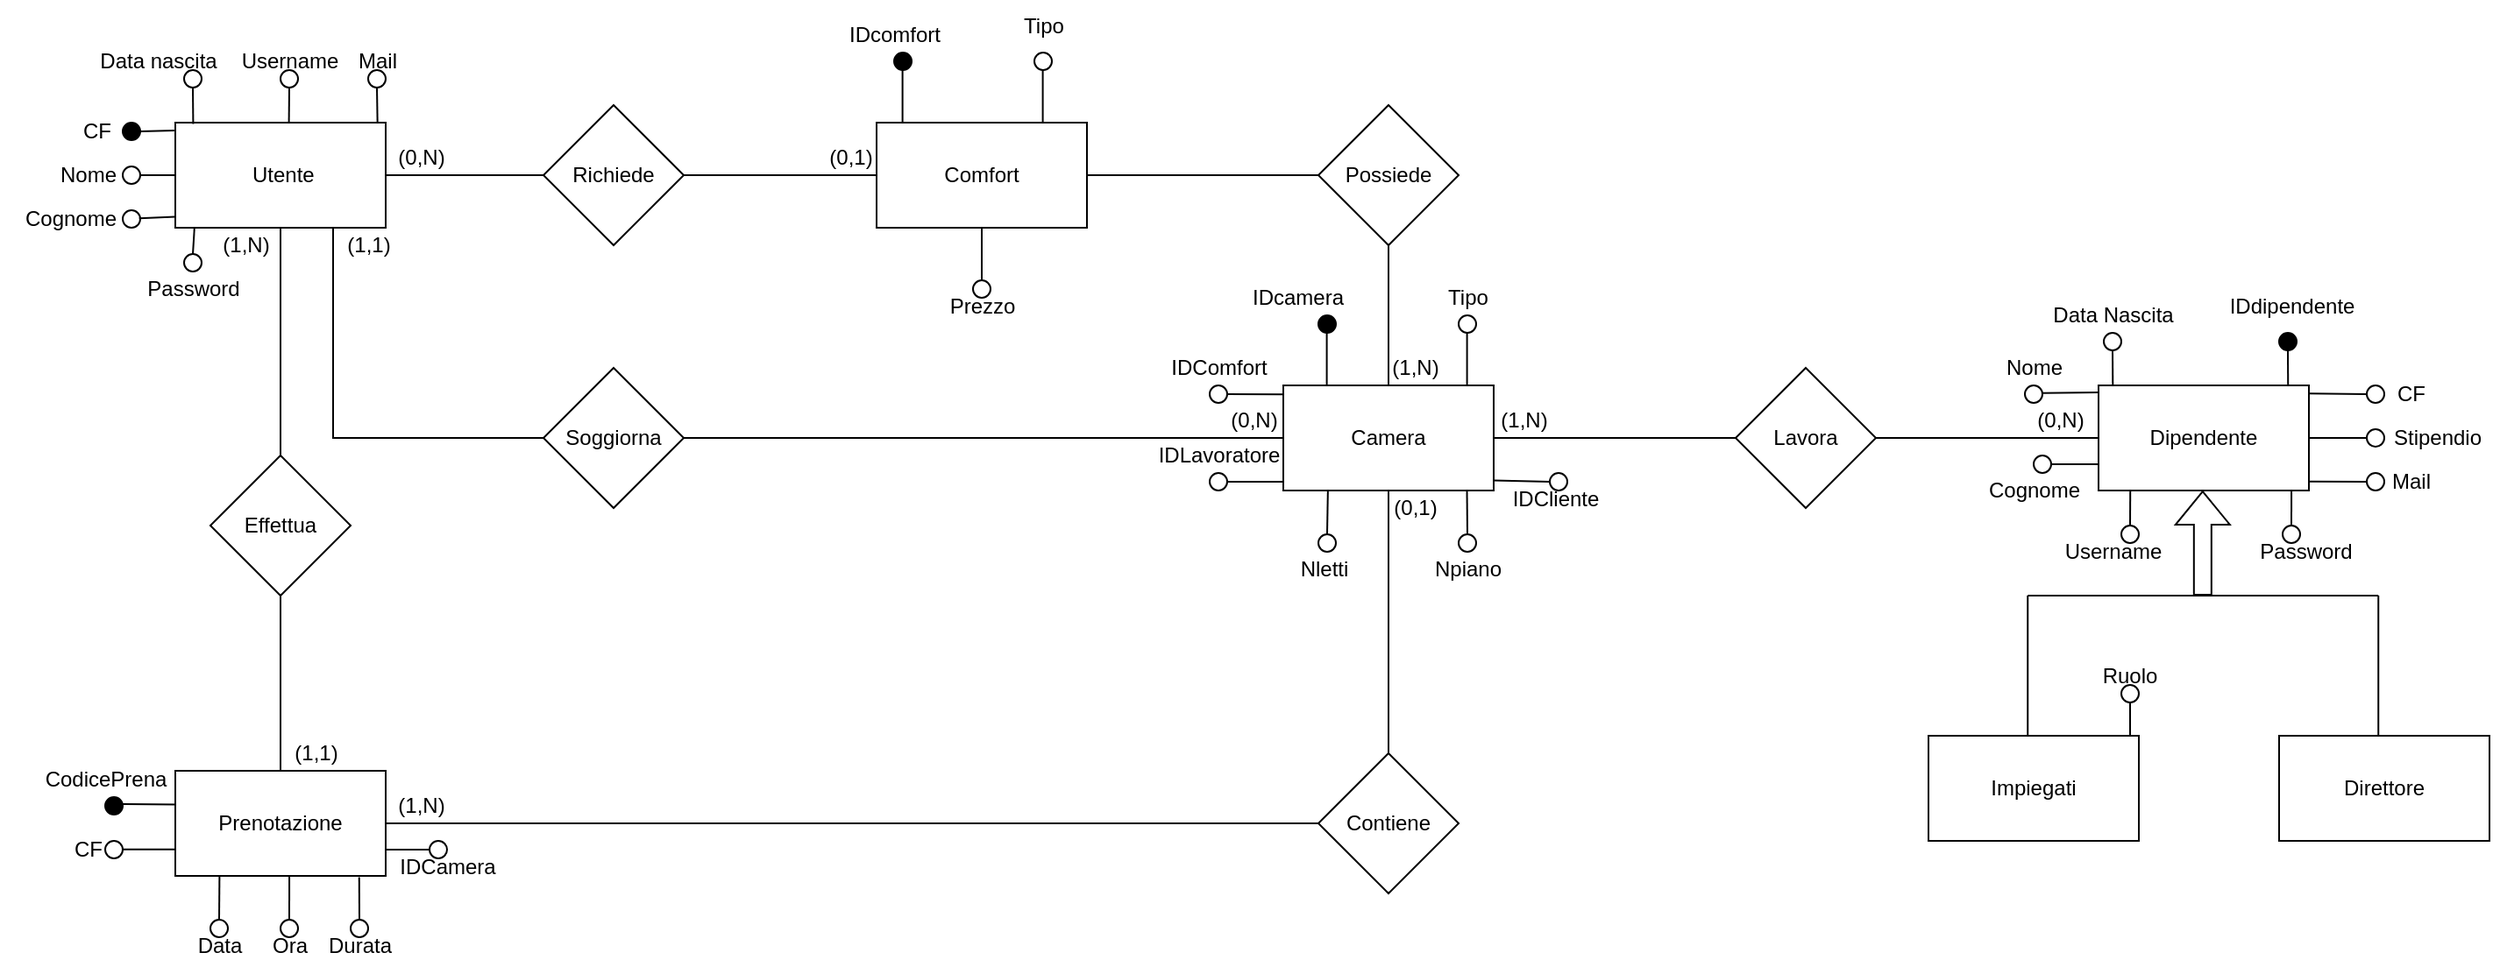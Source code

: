 <mxfile version="21.1.1" type="device">
  <diagram name="Pagina-1" id="WqBTcTdmHT2CxgL9HPI1">
    <mxGraphModel dx="5227" dy="2260" grid="1" gridSize="10" guides="1" tooltips="1" connect="1" arrows="1" fold="1" page="1" pageScale="1" pageWidth="827" pageHeight="1169" math="0" shadow="0">
      <root>
        <mxCell id="0" />
        <mxCell id="1" parent="0" />
        <mxCell id="B_iQfIN86OkQtGYe0Bar-1" value="Camera" style="rounded=0;whiteSpace=wrap;html=1;" parent="1" vertex="1">
          <mxGeometry x="257" y="455" width="120" height="60" as="geometry" />
        </mxCell>
        <mxCell id="B_iQfIN86OkQtGYe0Bar-8" value="&amp;nbsp;Utente" style="rounded=0;whiteSpace=wrap;html=1;" parent="1" vertex="1">
          <mxGeometry x="-375" y="305" width="120" height="60" as="geometry" />
        </mxCell>
        <mxCell id="B_iQfIN86OkQtGYe0Bar-9" value="Dipendente" style="rounded=0;whiteSpace=wrap;html=1;" parent="1" vertex="1">
          <mxGeometry x="722" y="455" width="120" height="60" as="geometry" />
        </mxCell>
        <mxCell id="B_iQfIN86OkQtGYe0Bar-14" value="" style="shape=flexArrow;endArrow=classic;html=1;rounded=0;" parent="1" edge="1">
          <mxGeometry width="50" height="50" relative="1" as="geometry">
            <mxPoint x="781.41" y="575" as="sourcePoint" />
            <mxPoint x="781.41" y="515" as="targetPoint" />
          </mxGeometry>
        </mxCell>
        <mxCell id="B_iQfIN86OkQtGYe0Bar-15" value="" style="endArrow=none;html=1;rounded=0;" parent="1" edge="1">
          <mxGeometry width="50" height="50" relative="1" as="geometry">
            <mxPoint x="881.62" y="575" as="sourcePoint" />
            <mxPoint x="681.62" y="575" as="targetPoint" />
          </mxGeometry>
        </mxCell>
        <mxCell id="B_iQfIN86OkQtGYe0Bar-16" value="" style="endArrow=none;html=1;rounded=0;" parent="1" edge="1">
          <mxGeometry width="50" height="50" relative="1" as="geometry">
            <mxPoint x="681.62" y="655" as="sourcePoint" />
            <mxPoint x="681.62" y="575" as="targetPoint" />
          </mxGeometry>
        </mxCell>
        <mxCell id="B_iQfIN86OkQtGYe0Bar-17" value="" style="endArrow=none;html=1;rounded=0;" parent="1" edge="1">
          <mxGeometry width="50" height="50" relative="1" as="geometry">
            <mxPoint x="881.62" y="655" as="sourcePoint" />
            <mxPoint x="881.62" y="575" as="targetPoint" />
          </mxGeometry>
        </mxCell>
        <mxCell id="B_iQfIN86OkQtGYe0Bar-18" value="Impiegati" style="rounded=0;whiteSpace=wrap;html=1;" parent="1" vertex="1">
          <mxGeometry x="625" y="655" width="120" height="60" as="geometry" />
        </mxCell>
        <mxCell id="B_iQfIN86OkQtGYe0Bar-19" value="Direttore" style="rounded=0;whiteSpace=wrap;html=1;" parent="1" vertex="1">
          <mxGeometry x="825" y="655" width="120" height="60" as="geometry" />
        </mxCell>
        <mxCell id="B_iQfIN86OkQtGYe0Bar-26" value="Prenotazione" style="rounded=0;whiteSpace=wrap;html=1;" parent="1" vertex="1">
          <mxGeometry x="-375" y="675" width="120" height="60" as="geometry" />
        </mxCell>
        <mxCell id="B_iQfIN86OkQtGYe0Bar-27" value="Comfort" style="rounded=0;whiteSpace=wrap;html=1;" parent="1" vertex="1">
          <mxGeometry x="25" y="305" width="120" height="60" as="geometry" />
        </mxCell>
        <mxCell id="B_iQfIN86OkQtGYe0Bar-28" value="Possiede" style="rhombus;whiteSpace=wrap;html=1;" parent="1" vertex="1">
          <mxGeometry x="277" y="295" width="80" height="80" as="geometry" />
        </mxCell>
        <mxCell id="B_iQfIN86OkQtGYe0Bar-29" value="" style="endArrow=none;html=1;rounded=0;entryX=0.5;entryY=1;entryDx=0;entryDy=0;exitX=0.5;exitY=0;exitDx=0;exitDy=0;" parent="1" source="B_iQfIN86OkQtGYe0Bar-1" target="B_iQfIN86OkQtGYe0Bar-28" edge="1">
          <mxGeometry width="50" height="50" relative="1" as="geometry">
            <mxPoint x="377" y="485" as="sourcePoint" />
            <mxPoint x="427" y="435" as="targetPoint" />
          </mxGeometry>
        </mxCell>
        <mxCell id="B_iQfIN86OkQtGYe0Bar-30" value="" style="endArrow=none;html=1;rounded=0;exitX=0;exitY=0.5;exitDx=0;exitDy=0;" parent="1" source="B_iQfIN86OkQtGYe0Bar-28" edge="1">
          <mxGeometry width="50" height="50" relative="1" as="geometry">
            <mxPoint x="275" y="335" as="sourcePoint" />
            <mxPoint x="145" y="335" as="targetPoint" />
          </mxGeometry>
        </mxCell>
        <mxCell id="B_iQfIN86OkQtGYe0Bar-32" value="(1,N)" style="text;html=1;align=center;verticalAlign=middle;resizable=0;points=[];autosize=1;strokeColor=none;fillColor=none;" parent="1" vertex="1">
          <mxGeometry x="307" y="430" width="50" height="30" as="geometry" />
        </mxCell>
        <mxCell id="B_iQfIN86OkQtGYe0Bar-33" value="Lavora" style="rhombus;whiteSpace=wrap;html=1;" parent="1" vertex="1">
          <mxGeometry x="515" y="445" width="80" height="80" as="geometry" />
        </mxCell>
        <mxCell id="B_iQfIN86OkQtGYe0Bar-35" value="" style="endArrow=none;html=1;rounded=0;entryX=0;entryY=0.5;entryDx=0;entryDy=0;exitX=1;exitY=0.5;exitDx=0;exitDy=0;" parent="1" source="B_iQfIN86OkQtGYe0Bar-1" target="B_iQfIN86OkQtGYe0Bar-33" edge="1">
          <mxGeometry width="50" height="50" relative="1" as="geometry">
            <mxPoint x="375" y="485" as="sourcePoint" />
            <mxPoint x="475" y="535" as="targetPoint" />
          </mxGeometry>
        </mxCell>
        <mxCell id="B_iQfIN86OkQtGYe0Bar-36" value="" style="endArrow=none;html=1;rounded=0;entryX=1;entryY=0.5;entryDx=0;entryDy=0;exitX=0;exitY=0.5;exitDx=0;exitDy=0;" parent="1" source="B_iQfIN86OkQtGYe0Bar-9" target="B_iQfIN86OkQtGYe0Bar-33" edge="1">
          <mxGeometry width="50" height="50" relative="1" as="geometry">
            <mxPoint x="525" y="625" as="sourcePoint" />
            <mxPoint x="575" y="575" as="targetPoint" />
          </mxGeometry>
        </mxCell>
        <mxCell id="B_iQfIN86OkQtGYe0Bar-37" value="(0,N)" style="text;html=1;align=center;verticalAlign=middle;resizable=0;points=[];autosize=1;strokeColor=none;fillColor=none;" parent="1" vertex="1">
          <mxGeometry x="675" y="460" width="50" height="30" as="geometry" />
        </mxCell>
        <mxCell id="B_iQfIN86OkQtGYe0Bar-38" value="(1,N)" style="text;html=1;align=center;verticalAlign=middle;resizable=0;points=[];autosize=1;strokeColor=none;fillColor=none;" parent="1" vertex="1">
          <mxGeometry x="369" y="460" width="50" height="30" as="geometry" />
        </mxCell>
        <mxCell id="B_iQfIN86OkQtGYe0Bar-39" value="Soggiorna" style="rhombus;whiteSpace=wrap;html=1;" parent="1" vertex="1">
          <mxGeometry x="-165" y="445" width="80" height="80" as="geometry" />
        </mxCell>
        <mxCell id="B_iQfIN86OkQtGYe0Bar-40" value="Effettua" style="rhombus;whiteSpace=wrap;html=1;" parent="1" vertex="1">
          <mxGeometry x="-355" y="495" width="80" height="80" as="geometry" />
        </mxCell>
        <mxCell id="B_iQfIN86OkQtGYe0Bar-41" value="Richiede" style="rhombus;whiteSpace=wrap;html=1;" parent="1" vertex="1">
          <mxGeometry x="-165" y="295" width="80" height="80" as="geometry" />
        </mxCell>
        <mxCell id="B_iQfIN86OkQtGYe0Bar-42" value="" style="endArrow=none;html=1;rounded=0;exitX=0;exitY=0.5;exitDx=0;exitDy=0;entryX=1;entryY=0.5;entryDx=0;entryDy=0;" parent="1" source="B_iQfIN86OkQtGYe0Bar-41" target="B_iQfIN86OkQtGYe0Bar-8" edge="1">
          <mxGeometry width="50" height="50" relative="1" as="geometry">
            <mxPoint x="-305" y="395" as="sourcePoint" />
            <mxPoint x="-255" y="345" as="targetPoint" />
          </mxGeometry>
        </mxCell>
        <mxCell id="B_iQfIN86OkQtGYe0Bar-43" value="" style="endArrow=none;html=1;rounded=0;exitX=1;exitY=0.5;exitDx=0;exitDy=0;" parent="1" source="B_iQfIN86OkQtGYe0Bar-41" edge="1">
          <mxGeometry width="50" height="50" relative="1" as="geometry">
            <mxPoint x="-25" y="385" as="sourcePoint" />
            <mxPoint x="25" y="335" as="targetPoint" />
          </mxGeometry>
        </mxCell>
        <mxCell id="B_iQfIN86OkQtGYe0Bar-44" value="(0,N)" style="text;html=1;align=center;verticalAlign=middle;resizable=0;points=[];autosize=1;strokeColor=none;fillColor=none;" parent="1" vertex="1">
          <mxGeometry x="-260" y="310" width="50" height="30" as="geometry" />
        </mxCell>
        <mxCell id="B_iQfIN86OkQtGYe0Bar-45" value="(0,1)" style="text;html=1;align=center;verticalAlign=middle;resizable=0;points=[];autosize=1;strokeColor=none;fillColor=none;" parent="1" vertex="1">
          <mxGeometry x="-15" y="310" width="50" height="30" as="geometry" />
        </mxCell>
        <mxCell id="B_iQfIN86OkQtGYe0Bar-46" value="" style="endArrow=none;html=1;rounded=0;" parent="1" source="B_iQfIN86OkQtGYe0Bar-40" edge="1">
          <mxGeometry width="50" height="50" relative="1" as="geometry">
            <mxPoint x="-365" y="415" as="sourcePoint" />
            <mxPoint x="-315" y="365" as="targetPoint" />
          </mxGeometry>
        </mxCell>
        <mxCell id="B_iQfIN86OkQtGYe0Bar-47" value="" style="endArrow=none;html=1;rounded=0;entryX=0.5;entryY=1;entryDx=0;entryDy=0;" parent="1" target="B_iQfIN86OkQtGYe0Bar-40" edge="1">
          <mxGeometry width="50" height="50" relative="1" as="geometry">
            <mxPoint x="-315" y="675" as="sourcePoint" />
            <mxPoint x="-205" y="565" as="targetPoint" />
          </mxGeometry>
        </mxCell>
        <mxCell id="B_iQfIN86OkQtGYe0Bar-48" value="(1,N)" style="text;html=1;align=center;verticalAlign=middle;resizable=0;points=[];autosize=1;strokeColor=none;fillColor=none;" parent="1" vertex="1">
          <mxGeometry x="-360" y="360" width="50" height="30" as="geometry" />
        </mxCell>
        <mxCell id="B_iQfIN86OkQtGYe0Bar-55" value="" style="endArrow=none;html=1;rounded=0;entryX=0;entryY=0.5;entryDx=0;entryDy=0;exitX=1;exitY=0.5;exitDx=0;exitDy=0;" parent="1" source="B_iQfIN86OkQtGYe0Bar-39" target="B_iQfIN86OkQtGYe0Bar-1" edge="1">
          <mxGeometry width="50" height="50" relative="1" as="geometry">
            <mxPoint x="155" y="535" as="sourcePoint" />
            <mxPoint x="205" y="485" as="targetPoint" />
          </mxGeometry>
        </mxCell>
        <mxCell id="B_iQfIN86OkQtGYe0Bar-56" value="" style="endArrow=none;html=1;rounded=0;entryX=0;entryY=0.5;entryDx=0;entryDy=0;exitX=0.75;exitY=1;exitDx=0;exitDy=0;" parent="1" source="B_iQfIN86OkQtGYe0Bar-8" target="B_iQfIN86OkQtGYe0Bar-39" edge="1">
          <mxGeometry width="50" height="50" relative="1" as="geometry">
            <mxPoint x="-250" y="430" as="sourcePoint" />
            <mxPoint x="-155" y="435" as="targetPoint" />
            <Array as="points">
              <mxPoint x="-285" y="485" />
            </Array>
          </mxGeometry>
        </mxCell>
        <mxCell id="B_iQfIN86OkQtGYe0Bar-57" value="(1,1)" style="text;html=1;align=center;verticalAlign=middle;resizable=0;points=[];autosize=1;strokeColor=none;fillColor=none;" parent="1" vertex="1">
          <mxGeometry x="-290" y="360" width="50" height="30" as="geometry" />
        </mxCell>
        <mxCell id="B_iQfIN86OkQtGYe0Bar-58" value="(0,N)" style="text;html=1;align=center;verticalAlign=middle;resizable=0;points=[];autosize=1;strokeColor=none;fillColor=none;" parent="1" vertex="1">
          <mxGeometry x="215" y="460" width="50" height="30" as="geometry" />
        </mxCell>
        <mxCell id="B_iQfIN86OkQtGYe0Bar-59" value="Contiene" style="rhombus;whiteSpace=wrap;html=1;" parent="1" vertex="1">
          <mxGeometry x="277" y="665" width="80" height="80" as="geometry" />
        </mxCell>
        <mxCell id="B_iQfIN86OkQtGYe0Bar-60" value="" style="endArrow=none;html=1;rounded=0;entryX=0;entryY=0.5;entryDx=0;entryDy=0;exitX=1;exitY=0.5;exitDx=0;exitDy=0;" parent="1" source="B_iQfIN86OkQtGYe0Bar-26" target="B_iQfIN86OkQtGYe0Bar-59" edge="1">
          <mxGeometry width="50" height="50" relative="1" as="geometry">
            <mxPoint x="-205" y="745" as="sourcePoint" />
            <mxPoint x="-155" y="695" as="targetPoint" />
          </mxGeometry>
        </mxCell>
        <mxCell id="B_iQfIN86OkQtGYe0Bar-61" value="" style="endArrow=none;html=1;rounded=0;entryX=0.5;entryY=1;entryDx=0;entryDy=0;exitX=0.5;exitY=0;exitDx=0;exitDy=0;" parent="1" source="B_iQfIN86OkQtGYe0Bar-59" target="B_iQfIN86OkQtGYe0Bar-1" edge="1">
          <mxGeometry width="50" height="50" relative="1" as="geometry">
            <mxPoint x="-30" y="700" as="sourcePoint" />
            <mxPoint x="45" y="595" as="targetPoint" />
          </mxGeometry>
        </mxCell>
        <mxCell id="B_iQfIN86OkQtGYe0Bar-62" value="(1,N)" style="text;html=1;align=center;verticalAlign=middle;resizable=0;points=[];autosize=1;strokeColor=none;fillColor=none;" parent="1" vertex="1">
          <mxGeometry x="-260" y="680" width="50" height="30" as="geometry" />
        </mxCell>
        <mxCell id="B_iQfIN86OkQtGYe0Bar-63" value="(0,1)" style="text;html=1;align=center;verticalAlign=middle;resizable=0;points=[];autosize=1;strokeColor=none;fillColor=none;" parent="1" vertex="1">
          <mxGeometry x="307" y="510" width="50" height="30" as="geometry" />
        </mxCell>
        <mxCell id="B_iQfIN86OkQtGYe0Bar-70" value="" style="endArrow=none;html=1;rounded=0;entryX=-0.005;entryY=0.075;entryDx=0;entryDy=0;entryPerimeter=0;exitX=1;exitY=0.5;exitDx=0;exitDy=0;" parent="1" edge="1" target="B_iQfIN86OkQtGYe0Bar-8" source="B_iQfIN86OkQtGYe0Bar-71">
          <mxGeometry width="50" height="50" relative="1" as="geometry">
            <mxPoint x="-395" y="314.86" as="sourcePoint" />
            <mxPoint x="-375" y="314.86" as="targetPoint" />
          </mxGeometry>
        </mxCell>
        <mxCell id="B_iQfIN86OkQtGYe0Bar-71" value="" style="ellipse;whiteSpace=wrap;html=1;aspect=fixed;fillColor=#000000;" parent="1" vertex="1">
          <mxGeometry x="-405" y="305" width="10" height="10" as="geometry" />
        </mxCell>
        <mxCell id="B_iQfIN86OkQtGYe0Bar-72" value="CF" style="text;html=1;align=center;verticalAlign=middle;resizable=0;points=[];autosize=1;strokeColor=none;fillColor=none;" parent="1" vertex="1">
          <mxGeometry x="-440" y="295" width="40" height="30" as="geometry" />
        </mxCell>
        <mxCell id="B_iQfIN86OkQtGYe0Bar-74" value="" style="endArrow=none;html=1;rounded=0;entryX=0;entryY=0.5;entryDx=0;entryDy=0;exitX=1;exitY=0.5;exitDx=0;exitDy=0;" parent="1" edge="1" target="B_iQfIN86OkQtGYe0Bar-8" source="B_iQfIN86OkQtGYe0Bar-75">
          <mxGeometry width="50" height="50" relative="1" as="geometry">
            <mxPoint x="-395" y="345" as="sourcePoint" />
            <mxPoint x="-375" y="345" as="targetPoint" />
          </mxGeometry>
        </mxCell>
        <mxCell id="B_iQfIN86OkQtGYe0Bar-75" value="" style="ellipse;whiteSpace=wrap;html=1;aspect=fixed;" parent="1" vertex="1">
          <mxGeometry x="-405" y="330" width="10" height="10" as="geometry" />
        </mxCell>
        <mxCell id="B_iQfIN86OkQtGYe0Bar-77" value="" style="ellipse;whiteSpace=wrap;html=1;aspect=fixed;fillColor=#000000;" parent="1" vertex="1">
          <mxGeometry x="-415" y="690" width="10" height="10" as="geometry" />
        </mxCell>
        <mxCell id="B_iQfIN86OkQtGYe0Bar-78" value="" style="ellipse;whiteSpace=wrap;html=1;aspect=fixed;" parent="1" vertex="1">
          <mxGeometry x="-415" y="715" width="10" height="10" as="geometry" />
        </mxCell>
        <mxCell id="B_iQfIN86OkQtGYe0Bar-79" value="" style="endArrow=none;html=1;rounded=0;entryX=0.001;entryY=0.32;entryDx=0;entryDy=0;entryPerimeter=0;" parent="1" target="B_iQfIN86OkQtGYe0Bar-26" edge="1">
          <mxGeometry width="50" height="50" relative="1" as="geometry">
            <mxPoint x="-405" y="694" as="sourcePoint" />
            <mxPoint x="-365" y="685" as="targetPoint" />
          </mxGeometry>
        </mxCell>
        <mxCell id="B_iQfIN86OkQtGYe0Bar-81" value="" style="endArrow=none;html=1;rounded=0;entryX=0.001;entryY=0.32;entryDx=0;entryDy=0;entryPerimeter=0;" parent="1" edge="1">
          <mxGeometry width="50" height="50" relative="1" as="geometry">
            <mxPoint x="-405" y="719.87" as="sourcePoint" />
            <mxPoint x="-375" y="719.87" as="targetPoint" />
          </mxGeometry>
        </mxCell>
        <mxCell id="B_iQfIN86OkQtGYe0Bar-82" value="CodicePrena" style="text;html=1;align=center;verticalAlign=middle;resizable=0;points=[];autosize=1;strokeColor=none;fillColor=none;" parent="1" vertex="1">
          <mxGeometry x="-460" y="665" width="90" height="30" as="geometry" />
        </mxCell>
        <mxCell id="B_iQfIN86OkQtGYe0Bar-84" value="" style="endArrow=none;html=1;rounded=0;" parent="1" edge="1">
          <mxGeometry width="50" height="50" relative="1" as="geometry">
            <mxPoint x="39.8" y="305" as="sourcePoint" />
            <mxPoint x="39.8" y="275" as="targetPoint" />
          </mxGeometry>
        </mxCell>
        <mxCell id="B_iQfIN86OkQtGYe0Bar-85" value="" style="ellipse;whiteSpace=wrap;html=1;aspect=fixed;fillColor=#000000;" parent="1" vertex="1">
          <mxGeometry x="35" y="265" width="10" height="10" as="geometry" />
        </mxCell>
        <mxCell id="B_iQfIN86OkQtGYe0Bar-86" value="IDcomfort" style="text;html=1;align=center;verticalAlign=middle;resizable=0;points=[];autosize=1;strokeColor=none;fillColor=none;" parent="1" vertex="1">
          <mxGeometry x="-5" y="240" width="80" height="30" as="geometry" />
        </mxCell>
        <mxCell id="B_iQfIN86OkQtGYe0Bar-87" value="" style="endArrow=none;html=1;rounded=0;" parent="1" edge="1">
          <mxGeometry width="50" height="50" relative="1" as="geometry">
            <mxPoint x="119.8" y="305" as="sourcePoint" />
            <mxPoint x="119.8" y="275" as="targetPoint" />
          </mxGeometry>
        </mxCell>
        <mxCell id="B_iQfIN86OkQtGYe0Bar-88" value="" style="ellipse;whiteSpace=wrap;html=1;aspect=fixed;fillColor=#ffffff;" parent="1" vertex="1">
          <mxGeometry x="115" y="265" width="10" height="10" as="geometry" />
        </mxCell>
        <mxCell id="B_iQfIN86OkQtGYe0Bar-89" value="Tipo" style="text;html=1;align=center;verticalAlign=middle;resizable=0;points=[];autosize=1;strokeColor=none;fillColor=none;" parent="1" vertex="1">
          <mxGeometry x="95" y="235" width="50" height="30" as="geometry" />
        </mxCell>
        <mxCell id="B_iQfIN86OkQtGYe0Bar-90" value="" style="endArrow=none;html=1;rounded=0;" parent="1" edge="1">
          <mxGeometry width="50" height="50" relative="1" as="geometry">
            <mxPoint x="281.8" y="455" as="sourcePoint" />
            <mxPoint x="281.8" y="425" as="targetPoint" />
          </mxGeometry>
        </mxCell>
        <mxCell id="B_iQfIN86OkQtGYe0Bar-91" value="" style="ellipse;whiteSpace=wrap;html=1;aspect=fixed;fillColor=#000000;" parent="1" vertex="1">
          <mxGeometry x="277" y="415" width="10" height="10" as="geometry" />
        </mxCell>
        <mxCell id="B_iQfIN86OkQtGYe0Bar-92" value="" style="endArrow=none;html=1;rounded=0;" parent="1" edge="1">
          <mxGeometry width="50" height="50" relative="1" as="geometry">
            <mxPoint x="361.8" y="455" as="sourcePoint" />
            <mxPoint x="361.8" y="425" as="targetPoint" />
          </mxGeometry>
        </mxCell>
        <mxCell id="B_iQfIN86OkQtGYe0Bar-93" value="" style="ellipse;whiteSpace=wrap;html=1;aspect=fixed;fillColor=#ffffff;" parent="1" vertex="1">
          <mxGeometry x="357" y="415" width="10" height="10" as="geometry" />
        </mxCell>
        <mxCell id="B_iQfIN86OkQtGYe0Bar-94" value="IDcamera" style="text;html=1;align=center;verticalAlign=middle;resizable=0;points=[];autosize=1;strokeColor=none;fillColor=none;" parent="1" vertex="1">
          <mxGeometry x="225" y="390" width="80" height="30" as="geometry" />
        </mxCell>
        <mxCell id="B_iQfIN86OkQtGYe0Bar-97" value="" style="ellipse;whiteSpace=wrap;html=1;aspect=fixed;fillColor=#000000;" parent="1" vertex="1">
          <mxGeometry x="825" y="425" width="10" height="10" as="geometry" />
        </mxCell>
        <mxCell id="B_iQfIN86OkQtGYe0Bar-98" value="IDdipendente" style="text;html=1;align=center;verticalAlign=middle;resizable=0;points=[];autosize=1;strokeColor=none;fillColor=none;" parent="1" vertex="1">
          <mxGeometry x="787" y="395" width="90" height="30" as="geometry" />
        </mxCell>
        <mxCell id="B_iQfIN86OkQtGYe0Bar-99" value="" style="endArrow=none;html=1;rounded=0;exitX=1;exitY=0.5;exitDx=0;exitDy=0;entryX=0;entryY=0.75;entryDx=0;entryDy=0;" parent="1" edge="1" target="B_iQfIN86OkQtGYe0Bar-9" source="B_iQfIN86OkQtGYe0Bar-100">
          <mxGeometry width="50" height="50" relative="1" as="geometry">
            <mxPoint x="895" y="460" as="sourcePoint" />
            <mxPoint x="765" y="455" as="targetPoint" />
          </mxGeometry>
        </mxCell>
        <mxCell id="B_iQfIN86OkQtGYe0Bar-100" value="" style="ellipse;whiteSpace=wrap;html=1;aspect=fixed;" parent="1" vertex="1">
          <mxGeometry x="685" y="495" width="10" height="10" as="geometry" />
        </mxCell>
        <mxCell id="B_iQfIN86OkQtGYe0Bar-106" value="" style="endArrow=none;html=1;rounded=0;entryX=0.5;entryY=1;entryDx=0;entryDy=0;exitX=0.901;exitY=0.002;exitDx=0;exitDy=0;exitPerimeter=0;" parent="1" source="B_iQfIN86OkQtGYe0Bar-9" target="B_iQfIN86OkQtGYe0Bar-97" edge="1">
          <mxGeometry width="50" height="50" relative="1" as="geometry">
            <mxPoint x="775" y="485" as="sourcePoint" />
            <mxPoint x="825" y="435" as="targetPoint" />
          </mxGeometry>
        </mxCell>
        <mxCell id="B_iQfIN86OkQtGYe0Bar-107" value="" style="ellipse;whiteSpace=wrap;html=1;aspect=fixed;fillColor=#FFFFFF;" parent="1" vertex="1">
          <mxGeometry x="725" y="425" width="10" height="10" as="geometry" />
        </mxCell>
        <mxCell id="B_iQfIN86OkQtGYe0Bar-109" value="" style="ellipse;whiteSpace=wrap;html=1;aspect=fixed;fillColor=#FFFFFF;" parent="1" vertex="1">
          <mxGeometry x="735" y="626" width="10" height="10" as="geometry" />
        </mxCell>
        <mxCell id="B_iQfIN86OkQtGYe0Bar-110" value="" style="endArrow=none;html=1;rounded=0;entryX=0.5;entryY=1;entryDx=0;entryDy=0;exitX=0.903;exitY=-0.014;exitDx=0;exitDy=0;exitPerimeter=0;" parent="1" target="B_iQfIN86OkQtGYe0Bar-109" edge="1">
          <mxGeometry width="50" height="50" relative="1" as="geometry">
            <mxPoint x="740" y="655" as="sourcePoint" />
            <mxPoint x="735" y="636" as="targetPoint" />
          </mxGeometry>
        </mxCell>
        <mxCell id="B_iQfIN86OkQtGYe0Bar-111" value="Ruolo" style="text;html=1;strokeColor=none;fillColor=none;align=center;verticalAlign=middle;whiteSpace=wrap;rounded=0;" parent="1" vertex="1">
          <mxGeometry x="710" y="606" width="60" height="30" as="geometry" />
        </mxCell>
        <mxCell id="Q9l4ipbVR6uwvOI7dF07-4" value="" style="ellipse;whiteSpace=wrap;html=1;aspect=fixed;" vertex="1" parent="1">
          <mxGeometry x="-315" y="275" width="10" height="10" as="geometry" />
        </mxCell>
        <mxCell id="Q9l4ipbVR6uwvOI7dF07-6" value="" style="ellipse;whiteSpace=wrap;html=1;aspect=fixed;" vertex="1" parent="1">
          <mxGeometry x="-405" y="355" width="10" height="10" as="geometry" />
        </mxCell>
        <mxCell id="Q9l4ipbVR6uwvOI7dF07-8" value="" style="ellipse;whiteSpace=wrap;html=1;aspect=fixed;" vertex="1" parent="1">
          <mxGeometry x="-370" y="275" width="10" height="10" as="geometry" />
        </mxCell>
        <mxCell id="Q9l4ipbVR6uwvOI7dF07-9" value="" style="endArrow=none;html=1;rounded=0;entryX=0.091;entryY=1;entryDx=0;entryDy=0;entryPerimeter=0;exitX=0.5;exitY=0;exitDx=0;exitDy=0;" edge="1" parent="1" source="Q9l4ipbVR6uwvOI7dF07-10" target="B_iQfIN86OkQtGYe0Bar-8">
          <mxGeometry width="50" height="50" relative="1" as="geometry">
            <mxPoint x="-430" y="465" as="sourcePoint" />
            <mxPoint x="-410" y="465" as="targetPoint" />
          </mxGeometry>
        </mxCell>
        <mxCell id="Q9l4ipbVR6uwvOI7dF07-10" value="" style="ellipse;whiteSpace=wrap;html=1;aspect=fixed;" vertex="1" parent="1">
          <mxGeometry x="-370" y="380" width="10" height="10" as="geometry" />
        </mxCell>
        <mxCell id="Q9l4ipbVR6uwvOI7dF07-11" value="" style="endArrow=none;html=1;rounded=0;entryX=0.961;entryY=-0.003;entryDx=0;entryDy=0;entryPerimeter=0;exitX=0.5;exitY=1;exitDx=0;exitDy=0;" edge="1" parent="1" source="Q9l4ipbVR6uwvOI7dF07-12" target="B_iQfIN86OkQtGYe0Bar-8">
          <mxGeometry width="50" height="50" relative="1" as="geometry">
            <mxPoint x="-264" y="290" as="sourcePoint" />
            <mxPoint x="-460" y="475" as="targetPoint" />
          </mxGeometry>
        </mxCell>
        <mxCell id="Q9l4ipbVR6uwvOI7dF07-12" value="" style="ellipse;whiteSpace=wrap;html=1;aspect=fixed;" vertex="1" parent="1">
          <mxGeometry x="-265" y="275" width="10" height="10" as="geometry" />
        </mxCell>
        <mxCell id="Q9l4ipbVR6uwvOI7dF07-13" value="Nome" style="text;html=1;align=center;verticalAlign=middle;resizable=0;points=[];autosize=1;strokeColor=none;fillColor=none;" vertex="1" parent="1">
          <mxGeometry x="-455" y="320" width="60" height="30" as="geometry" />
        </mxCell>
        <mxCell id="Q9l4ipbVR6uwvOI7dF07-15" value="" style="endArrow=none;html=1;rounded=0;exitX=0.992;exitY=0.488;exitDx=0;exitDy=0;entryX=-0.001;entryY=0.895;entryDx=0;entryDy=0;entryPerimeter=0;exitPerimeter=0;" edge="1" parent="1" source="Q9l4ipbVR6uwvOI7dF07-16" target="B_iQfIN86OkQtGYe0Bar-8">
          <mxGeometry width="50" height="50" relative="1" as="geometry">
            <mxPoint x="-400" y="410" as="sourcePoint" />
            <mxPoint x="-350" y="360" as="targetPoint" />
          </mxGeometry>
        </mxCell>
        <mxCell id="Q9l4ipbVR6uwvOI7dF07-16" value="Cognome" style="text;html=1;align=center;verticalAlign=middle;resizable=0;points=[];autosize=1;strokeColor=none;fillColor=none;" vertex="1" parent="1">
          <mxGeometry x="-475" y="345" width="80" height="30" as="geometry" />
        </mxCell>
        <mxCell id="Q9l4ipbVR6uwvOI7dF07-19" value="" style="endArrow=none;html=1;rounded=0;entryX=0.5;entryY=1;entryDx=0;entryDy=0;exitX=0.085;exitY=0.012;exitDx=0;exitDy=0;exitPerimeter=0;" edge="1" parent="1" source="B_iQfIN86OkQtGYe0Bar-8" target="Q9l4ipbVR6uwvOI7dF07-8">
          <mxGeometry width="50" height="50" relative="1" as="geometry">
            <mxPoint x="-380" y="340" as="sourcePoint" />
            <mxPoint x="-330" y="290" as="targetPoint" />
          </mxGeometry>
        </mxCell>
        <mxCell id="Q9l4ipbVR6uwvOI7dF07-21" value="Data nascita" style="text;html=1;align=center;verticalAlign=middle;resizable=0;points=[];autosize=1;strokeColor=none;fillColor=none;" vertex="1" parent="1">
          <mxGeometry x="-430" y="255" width="90" height="30" as="geometry" />
        </mxCell>
        <mxCell id="Q9l4ipbVR6uwvOI7dF07-22" value="" style="endArrow=none;html=1;rounded=0;entryX=0.5;entryY=1;entryDx=0;entryDy=0;exitX=0.54;exitY=0.005;exitDx=0;exitDy=0;exitPerimeter=0;" edge="1" parent="1" source="B_iQfIN86OkQtGYe0Bar-8" target="Q9l4ipbVR6uwvOI7dF07-4">
          <mxGeometry width="50" height="50" relative="1" as="geometry">
            <mxPoint x="-360" y="330" as="sourcePoint" />
            <mxPoint x="-310" y="280" as="targetPoint" />
          </mxGeometry>
        </mxCell>
        <mxCell id="Q9l4ipbVR6uwvOI7dF07-23" value="Username" style="text;html=1;align=center;verticalAlign=middle;resizable=0;points=[];autosize=1;strokeColor=none;fillColor=none;" vertex="1" parent="1">
          <mxGeometry x="-350" y="255" width="80" height="30" as="geometry" />
        </mxCell>
        <mxCell id="Q9l4ipbVR6uwvOI7dF07-24" value="Password" style="text;html=1;align=center;verticalAlign=middle;resizable=0;points=[];autosize=1;strokeColor=none;fillColor=none;" vertex="1" parent="1">
          <mxGeometry x="-405" y="385" width="80" height="30" as="geometry" />
        </mxCell>
        <mxCell id="Q9l4ipbVR6uwvOI7dF07-27" value="Mail" style="text;html=1;align=center;verticalAlign=middle;resizable=0;points=[];autosize=1;strokeColor=none;fillColor=none;" vertex="1" parent="1">
          <mxGeometry x="-285" y="255" width="50" height="30" as="geometry" />
        </mxCell>
        <mxCell id="Q9l4ipbVR6uwvOI7dF07-28" value="" style="endArrow=none;html=1;rounded=0;entryX=1;entryY=0.5;entryDx=0;entryDy=0;exitX=0;exitY=0.5;exitDx=0;exitDy=0;" edge="1" parent="1" source="Q9l4ipbVR6uwvOI7dF07-29" target="B_iQfIN86OkQtGYe0Bar-9">
          <mxGeometry width="50" height="50" relative="1" as="geometry">
            <mxPoint x="945" y="510" as="sourcePoint" />
            <mxPoint x="965" y="510" as="targetPoint" />
          </mxGeometry>
        </mxCell>
        <mxCell id="Q9l4ipbVR6uwvOI7dF07-29" value="" style="ellipse;whiteSpace=wrap;html=1;aspect=fixed;" vertex="1" parent="1">
          <mxGeometry x="875" y="480" width="10" height="10" as="geometry" />
        </mxCell>
        <mxCell id="Q9l4ipbVR6uwvOI7dF07-30" value="" style="endArrow=none;html=1;rounded=0;entryX=0.21;entryY=0.991;entryDx=0;entryDy=0;exitX=0.5;exitY=0;exitDx=0;exitDy=0;entryPerimeter=0;" edge="1" parent="1" source="Q9l4ipbVR6uwvOI7dF07-31" target="B_iQfIN86OkQtGYe0Bar-26">
          <mxGeometry width="50" height="50" relative="1" as="geometry">
            <mxPoint x="-340" y="775" as="sourcePoint" />
            <mxPoint x="-320" y="775" as="targetPoint" />
          </mxGeometry>
        </mxCell>
        <mxCell id="Q9l4ipbVR6uwvOI7dF07-31" value="" style="ellipse;whiteSpace=wrap;html=1;aspect=fixed;" vertex="1" parent="1">
          <mxGeometry x="-355" y="760" width="10" height="10" as="geometry" />
        </mxCell>
        <mxCell id="Q9l4ipbVR6uwvOI7dF07-32" value="" style="endArrow=none;html=1;rounded=0;entryX=0.874;entryY=1.012;entryDx=0;entryDy=0;exitX=0.5;exitY=0;exitDx=0;exitDy=0;entryPerimeter=0;" edge="1" parent="1" source="Q9l4ipbVR6uwvOI7dF07-33" target="B_iQfIN86OkQtGYe0Bar-26">
          <mxGeometry width="50" height="50" relative="1" as="geometry">
            <mxPoint x="-320" y="815" as="sourcePoint" />
            <mxPoint x="-300" y="815" as="targetPoint" />
          </mxGeometry>
        </mxCell>
        <mxCell id="Q9l4ipbVR6uwvOI7dF07-33" value="" style="ellipse;whiteSpace=wrap;html=1;aspect=fixed;" vertex="1" parent="1">
          <mxGeometry x="-275" y="760" width="10" height="10" as="geometry" />
        </mxCell>
        <mxCell id="Q9l4ipbVR6uwvOI7dF07-34" value="" style="endArrow=none;html=1;rounded=0;entryX=1;entryY=0.75;entryDx=0;entryDy=0;exitX=0;exitY=0.5;exitDx=0;exitDy=0;" edge="1" parent="1" source="Q9l4ipbVR6uwvOI7dF07-35" target="B_iQfIN86OkQtGYe0Bar-26">
          <mxGeometry width="50" height="50" relative="1" as="geometry">
            <mxPoint x="-350" y="835" as="sourcePoint" />
            <mxPoint x="-330" y="835" as="targetPoint" />
          </mxGeometry>
        </mxCell>
        <mxCell id="Q9l4ipbVR6uwvOI7dF07-35" value="" style="ellipse;whiteSpace=wrap;html=1;aspect=fixed;" vertex="1" parent="1">
          <mxGeometry x="-230" y="715" width="10" height="10" as="geometry" />
        </mxCell>
        <mxCell id="Q9l4ipbVR6uwvOI7dF07-36" value="" style="endArrow=none;html=1;rounded=0;entryX=0.542;entryY=1.003;entryDx=0;entryDy=0;exitX=0.5;exitY=0;exitDx=0;exitDy=0;entryPerimeter=0;" edge="1" parent="1" source="Q9l4ipbVR6uwvOI7dF07-37" target="B_iQfIN86OkQtGYe0Bar-26">
          <mxGeometry width="50" height="50" relative="1" as="geometry">
            <mxPoint x="-250" y="795" as="sourcePoint" />
            <mxPoint x="-230" y="795" as="targetPoint" />
          </mxGeometry>
        </mxCell>
        <mxCell id="Q9l4ipbVR6uwvOI7dF07-37" value="" style="ellipse;whiteSpace=wrap;html=1;aspect=fixed;" vertex="1" parent="1">
          <mxGeometry x="-315" y="760" width="10" height="10" as="geometry" />
        </mxCell>
        <mxCell id="Q9l4ipbVR6uwvOI7dF07-39" value="Data" style="text;html=1;align=center;verticalAlign=middle;resizable=0;points=[];autosize=1;strokeColor=none;fillColor=none;" vertex="1" parent="1">
          <mxGeometry x="-375" y="760" width="50" height="30" as="geometry" />
        </mxCell>
        <mxCell id="Q9l4ipbVR6uwvOI7dF07-40" value="Ora" style="text;html=1;align=center;verticalAlign=middle;resizable=0;points=[];autosize=1;strokeColor=none;fillColor=none;" vertex="1" parent="1">
          <mxGeometry x="-330" y="760" width="40" height="30" as="geometry" />
        </mxCell>
        <mxCell id="Q9l4ipbVR6uwvOI7dF07-42" value="Durata" style="text;html=1;align=center;verticalAlign=middle;resizable=0;points=[];autosize=1;strokeColor=none;fillColor=none;" vertex="1" parent="1">
          <mxGeometry x="-300" y="760" width="60" height="30" as="geometry" />
        </mxCell>
        <mxCell id="Q9l4ipbVR6uwvOI7dF07-43" value="IDCamera" style="text;html=1;align=center;verticalAlign=middle;resizable=0;points=[];autosize=1;strokeColor=none;fillColor=none;" vertex="1" parent="1">
          <mxGeometry x="-260" y="715" width="80" height="30" as="geometry" />
        </mxCell>
        <mxCell id="Q9l4ipbVR6uwvOI7dF07-44" value="CF" style="text;html=1;align=center;verticalAlign=middle;resizable=0;points=[];autosize=1;strokeColor=none;fillColor=none;" vertex="1" parent="1">
          <mxGeometry x="-445" y="705" width="40" height="30" as="geometry" />
        </mxCell>
        <mxCell id="Q9l4ipbVR6uwvOI7dF07-45" value="" style="endArrow=none;html=1;rounded=0;entryX=0.5;entryY=1;entryDx=0;entryDy=0;exitX=0.5;exitY=0;exitDx=0;exitDy=0;" edge="1" parent="1" source="Q9l4ipbVR6uwvOI7dF07-46" target="B_iQfIN86OkQtGYe0Bar-27">
          <mxGeometry width="50" height="50" relative="1" as="geometry">
            <mxPoint x="90" y="405" as="sourcePoint" />
            <mxPoint x="110" y="405" as="targetPoint" />
          </mxGeometry>
        </mxCell>
        <mxCell id="Q9l4ipbVR6uwvOI7dF07-46" value="" style="ellipse;whiteSpace=wrap;html=1;aspect=fixed;" vertex="1" parent="1">
          <mxGeometry x="80" y="395" width="10" height="10" as="geometry" />
        </mxCell>
        <mxCell id="Q9l4ipbVR6uwvOI7dF07-47" value="Prezzo" style="text;html=1;align=center;verticalAlign=middle;resizable=0;points=[];autosize=1;strokeColor=none;fillColor=none;" vertex="1" parent="1">
          <mxGeometry x="55" y="395" width="60" height="30" as="geometry" />
        </mxCell>
        <mxCell id="Q9l4ipbVR6uwvOI7dF07-48" value="" style="endArrow=none;html=1;rounded=0;entryX=0.002;entryY=0.917;entryDx=0;entryDy=0;entryPerimeter=0;exitX=1;exitY=0.5;exitDx=0;exitDy=0;" edge="1" parent="1" source="Q9l4ipbVR6uwvOI7dF07-49" target="B_iQfIN86OkQtGYe0Bar-1">
          <mxGeometry width="50" height="50" relative="1" as="geometry">
            <mxPoint x="390" y="565" as="sourcePoint" />
            <mxPoint x="250" y="520" as="targetPoint" />
          </mxGeometry>
        </mxCell>
        <mxCell id="Q9l4ipbVR6uwvOI7dF07-49" value="" style="ellipse;whiteSpace=wrap;html=1;aspect=fixed;" vertex="1" parent="1">
          <mxGeometry x="215" y="505" width="10" height="10" as="geometry" />
        </mxCell>
        <mxCell id="Q9l4ipbVR6uwvOI7dF07-50" value="" style="endArrow=none;html=1;rounded=0;entryX=0;entryY=0.085;entryDx=0;entryDy=0;exitX=1;exitY=0.5;exitDx=0;exitDy=0;entryPerimeter=0;" edge="1" parent="1" source="Q9l4ipbVR6uwvOI7dF07-51" target="B_iQfIN86OkQtGYe0Bar-1">
          <mxGeometry width="50" height="50" relative="1" as="geometry">
            <mxPoint x="410" y="545" as="sourcePoint" />
            <mxPoint x="430" y="545" as="targetPoint" />
          </mxGeometry>
        </mxCell>
        <mxCell id="Q9l4ipbVR6uwvOI7dF07-51" value="" style="ellipse;whiteSpace=wrap;html=1;aspect=fixed;" vertex="1" parent="1">
          <mxGeometry x="215" y="455" width="10" height="10" as="geometry" />
        </mxCell>
        <mxCell id="Q9l4ipbVR6uwvOI7dF07-52" value="" style="endArrow=none;html=1;rounded=0;entryX=1;entryY=0.904;entryDx=0;entryDy=0;entryPerimeter=0;exitX=0;exitY=0.5;exitDx=0;exitDy=0;" edge="1" parent="1" source="Q9l4ipbVR6uwvOI7dF07-53" target="B_iQfIN86OkQtGYe0Bar-1">
          <mxGeometry width="50" height="50" relative="1" as="geometry">
            <mxPoint x="470" y="535" as="sourcePoint" />
            <mxPoint x="490" y="535" as="targetPoint" />
          </mxGeometry>
        </mxCell>
        <mxCell id="Q9l4ipbVR6uwvOI7dF07-53" value="" style="ellipse;whiteSpace=wrap;html=1;aspect=fixed;" vertex="1" parent="1">
          <mxGeometry x="409" y="505" width="10" height="10" as="geometry" />
        </mxCell>
        <mxCell id="Q9l4ipbVR6uwvOI7dF07-54" value="" style="endArrow=none;html=1;rounded=0;entryX=0.873;entryY=1.005;entryDx=0;entryDy=0;entryPerimeter=0;exitX=0.5;exitY=0;exitDx=0;exitDy=0;" edge="1" parent="1" source="Q9l4ipbVR6uwvOI7dF07-55" target="B_iQfIN86OkQtGYe0Bar-1">
          <mxGeometry width="50" height="50" relative="1" as="geometry">
            <mxPoint x="410" y="585" as="sourcePoint" />
            <mxPoint x="430" y="585" as="targetPoint" />
          </mxGeometry>
        </mxCell>
        <mxCell id="Q9l4ipbVR6uwvOI7dF07-55" value="" style="ellipse;whiteSpace=wrap;html=1;aspect=fixed;" vertex="1" parent="1">
          <mxGeometry x="357" y="540" width="10" height="10" as="geometry" />
        </mxCell>
        <mxCell id="Q9l4ipbVR6uwvOI7dF07-56" value="" style="endArrow=none;html=1;rounded=0;entryX=0.212;entryY=0.992;entryDx=0;entryDy=0;exitX=0.5;exitY=0;exitDx=0;exitDy=0;entryPerimeter=0;" edge="1" parent="1" source="Q9l4ipbVR6uwvOI7dF07-57" target="B_iQfIN86OkQtGYe0Bar-1">
          <mxGeometry width="50" height="50" relative="1" as="geometry">
            <mxPoint x="350" y="595" as="sourcePoint" />
            <mxPoint x="370" y="595" as="targetPoint" />
          </mxGeometry>
        </mxCell>
        <mxCell id="Q9l4ipbVR6uwvOI7dF07-57" value="" style="ellipse;whiteSpace=wrap;html=1;aspect=fixed;" vertex="1" parent="1">
          <mxGeometry x="277" y="540" width="10" height="10" as="geometry" />
        </mxCell>
        <mxCell id="Q9l4ipbVR6uwvOI7dF07-58" value="IDComfort" style="text;html=1;align=center;verticalAlign=middle;resizable=0;points=[];autosize=1;strokeColor=none;fillColor=none;" vertex="1" parent="1">
          <mxGeometry x="180" y="430" width="80" height="30" as="geometry" />
        </mxCell>
        <mxCell id="Q9l4ipbVR6uwvOI7dF07-59" value="IDLavoratore" style="text;html=1;align=center;verticalAlign=middle;resizable=0;points=[];autosize=1;strokeColor=none;fillColor=none;" vertex="1" parent="1">
          <mxGeometry x="175" y="480" width="90" height="30" as="geometry" />
        </mxCell>
        <mxCell id="Q9l4ipbVR6uwvOI7dF07-61" value="Nletti" style="text;html=1;align=center;verticalAlign=middle;resizable=0;points=[];autosize=1;strokeColor=none;fillColor=none;" vertex="1" parent="1">
          <mxGeometry x="255" y="545" width="50" height="30" as="geometry" />
        </mxCell>
        <mxCell id="Q9l4ipbVR6uwvOI7dF07-62" value="Npiano" style="text;html=1;align=center;verticalAlign=middle;resizable=0;points=[];autosize=1;strokeColor=none;fillColor=none;" vertex="1" parent="1">
          <mxGeometry x="332" y="545" width="60" height="30" as="geometry" />
        </mxCell>
        <mxCell id="Q9l4ipbVR6uwvOI7dF07-63" value="IDCliente" style="text;html=1;align=center;verticalAlign=middle;resizable=0;points=[];autosize=1;strokeColor=none;fillColor=none;" vertex="1" parent="1">
          <mxGeometry x="377" y="505" width="70" height="30" as="geometry" />
        </mxCell>
        <mxCell id="Q9l4ipbVR6uwvOI7dF07-64" value="Tipo" style="text;html=1;align=center;verticalAlign=middle;resizable=0;points=[];autosize=1;strokeColor=none;fillColor=none;" vertex="1" parent="1">
          <mxGeometry x="337" y="390" width="50" height="30" as="geometry" />
        </mxCell>
        <mxCell id="Q9l4ipbVR6uwvOI7dF07-65" value="(1,1)" style="text;html=1;align=center;verticalAlign=middle;resizable=0;points=[];autosize=1;strokeColor=none;fillColor=none;" vertex="1" parent="1">
          <mxGeometry x="-320" y="650" width="50" height="30" as="geometry" />
        </mxCell>
        <mxCell id="Q9l4ipbVR6uwvOI7dF07-66" value="" style="endArrow=none;html=1;rounded=0;entryX=1.003;entryY=0.914;entryDx=0;entryDy=0;entryPerimeter=0;exitX=0;exitY=0.5;exitDx=0;exitDy=0;" edge="1" parent="1" source="Q9l4ipbVR6uwvOI7dF07-67" target="B_iQfIN86OkQtGYe0Bar-9">
          <mxGeometry width="50" height="50" relative="1" as="geometry">
            <mxPoint x="1000" y="435" as="sourcePoint" />
            <mxPoint x="1020" y="435" as="targetPoint" />
          </mxGeometry>
        </mxCell>
        <mxCell id="Q9l4ipbVR6uwvOI7dF07-67" value="" style="ellipse;whiteSpace=wrap;html=1;aspect=fixed;" vertex="1" parent="1">
          <mxGeometry x="875" y="505" width="10" height="10" as="geometry" />
        </mxCell>
        <mxCell id="Q9l4ipbVR6uwvOI7dF07-68" value="" style="endArrow=none;html=1;rounded=0;entryX=0.996;entryY=0.078;entryDx=0;entryDy=0;entryPerimeter=0;exitX=0;exitY=0.5;exitDx=0;exitDy=0;" edge="1" parent="1" source="Q9l4ipbVR6uwvOI7dF07-69" target="B_iQfIN86OkQtGYe0Bar-9">
          <mxGeometry width="50" height="50" relative="1" as="geometry">
            <mxPoint x="950" y="375" as="sourcePoint" />
            <mxPoint x="970" y="375" as="targetPoint" />
          </mxGeometry>
        </mxCell>
        <mxCell id="Q9l4ipbVR6uwvOI7dF07-69" value="" style="ellipse;whiteSpace=wrap;html=1;aspect=fixed;" vertex="1" parent="1">
          <mxGeometry x="875" y="455" width="10" height="10" as="geometry" />
        </mxCell>
        <mxCell id="Q9l4ipbVR6uwvOI7dF07-72" value="" style="endArrow=none;html=1;rounded=0;entryX=0.151;entryY=0.993;entryDx=0;entryDy=0;entryPerimeter=0;exitX=0.5;exitY=0;exitDx=0;exitDy=0;" edge="1" parent="1" source="Q9l4ipbVR6uwvOI7dF07-73" target="B_iQfIN86OkQtGYe0Bar-9">
          <mxGeometry width="50" height="50" relative="1" as="geometry">
            <mxPoint x="1060" y="535" as="sourcePoint" />
            <mxPoint x="1080" y="535" as="targetPoint" />
          </mxGeometry>
        </mxCell>
        <mxCell id="Q9l4ipbVR6uwvOI7dF07-73" value="" style="ellipse;whiteSpace=wrap;html=1;aspect=fixed;" vertex="1" parent="1">
          <mxGeometry x="735" y="535" width="10" height="10" as="geometry" />
        </mxCell>
        <mxCell id="Q9l4ipbVR6uwvOI7dF07-75" value="" style="ellipse;whiteSpace=wrap;html=1;aspect=fixed;" vertex="1" parent="1">
          <mxGeometry x="827" y="535" width="10" height="10" as="geometry" />
        </mxCell>
        <mxCell id="Q9l4ipbVR6uwvOI7dF07-76" value="" style="endArrow=none;html=1;rounded=0;exitX=0.068;exitY=0.005;exitDx=0;exitDy=0;exitPerimeter=0;entryX=0.5;entryY=1;entryDx=0;entryDy=0;" edge="1" parent="1" source="B_iQfIN86OkQtGYe0Bar-9" target="B_iQfIN86OkQtGYe0Bar-107">
          <mxGeometry width="50" height="50" relative="1" as="geometry">
            <mxPoint x="770" y="450" as="sourcePoint" />
            <mxPoint x="790" y="450" as="targetPoint" />
          </mxGeometry>
        </mxCell>
        <mxCell id="Q9l4ipbVR6uwvOI7dF07-77" value="" style="endArrow=none;html=1;rounded=0;exitX=0.5;exitY=0;exitDx=0;exitDy=0;entryX=0.917;entryY=1.002;entryDx=0;entryDy=0;entryPerimeter=0;" edge="1" parent="1" source="Q9l4ipbVR6uwvOI7dF07-75" target="B_iQfIN86OkQtGYe0Bar-9">
          <mxGeometry width="50" height="50" relative="1" as="geometry">
            <mxPoint x="860" y="570" as="sourcePoint" />
            <mxPoint x="910" y="520" as="targetPoint" />
          </mxGeometry>
        </mxCell>
        <mxCell id="Q9l4ipbVR6uwvOI7dF07-79" value="CF" style="text;html=1;align=center;verticalAlign=middle;resizable=0;points=[];autosize=1;strokeColor=none;fillColor=none;" vertex="1" parent="1">
          <mxGeometry x="880" y="445" width="40" height="30" as="geometry" />
        </mxCell>
        <mxCell id="Q9l4ipbVR6uwvOI7dF07-80" value="Stipendio" style="text;html=1;align=center;verticalAlign=middle;resizable=0;points=[];autosize=1;strokeColor=none;fillColor=none;" vertex="1" parent="1">
          <mxGeometry x="880" y="470" width="70" height="30" as="geometry" />
        </mxCell>
        <mxCell id="Q9l4ipbVR6uwvOI7dF07-81" value="Mail" style="text;html=1;align=center;verticalAlign=middle;resizable=0;points=[];autosize=1;strokeColor=none;fillColor=none;" vertex="1" parent="1">
          <mxGeometry x="875" y="495" width="50" height="30" as="geometry" />
        </mxCell>
        <mxCell id="Q9l4ipbVR6uwvOI7dF07-82" value="Password" style="text;html=1;align=center;verticalAlign=middle;resizable=0;points=[];autosize=1;strokeColor=none;fillColor=none;" vertex="1" parent="1">
          <mxGeometry x="800" y="535" width="80" height="30" as="geometry" />
        </mxCell>
        <mxCell id="Q9l4ipbVR6uwvOI7dF07-83" value="Username" style="text;html=1;align=center;verticalAlign=middle;resizable=0;points=[];autosize=1;strokeColor=none;fillColor=none;" vertex="1" parent="1">
          <mxGeometry x="690" y="535" width="80" height="30" as="geometry" />
        </mxCell>
        <mxCell id="Q9l4ipbVR6uwvOI7dF07-84" value="Data Nascita" style="text;html=1;align=center;verticalAlign=middle;resizable=0;points=[];autosize=1;strokeColor=none;fillColor=none;" vertex="1" parent="1">
          <mxGeometry x="685" y="400" width="90" height="30" as="geometry" />
        </mxCell>
        <mxCell id="Q9l4ipbVR6uwvOI7dF07-85" value="Cognome" style="text;html=1;align=center;verticalAlign=middle;resizable=0;points=[];autosize=1;strokeColor=none;fillColor=none;" vertex="1" parent="1">
          <mxGeometry x="645" y="500" width="80" height="30" as="geometry" />
        </mxCell>
        <mxCell id="Q9l4ipbVR6uwvOI7dF07-87" value="" style="endArrow=none;html=1;rounded=0;entryX=0.944;entryY=-0.035;entryDx=0;entryDy=0;exitX=0.3;exitY=-0.022;exitDx=0;exitDy=0;exitPerimeter=0;entryPerimeter=0;" edge="1" parent="1" source="B_iQfIN86OkQtGYe0Bar-37" target="B_iQfIN86OkQtGYe0Bar-37">
          <mxGeometry width="50" height="50" relative="1" as="geometry">
            <mxPoint x="782" y="440" as="sourcePoint" />
            <mxPoint x="840" y="480" as="targetPoint" />
          </mxGeometry>
        </mxCell>
        <mxCell id="Q9l4ipbVR6uwvOI7dF07-88" value="" style="ellipse;whiteSpace=wrap;html=1;aspect=fixed;" vertex="1" parent="1">
          <mxGeometry x="680" y="455" width="10" height="10" as="geometry" />
        </mxCell>
        <mxCell id="Q9l4ipbVR6uwvOI7dF07-89" value="Nome" style="text;html=1;align=center;verticalAlign=middle;resizable=0;points=[];autosize=1;strokeColor=none;fillColor=none;" vertex="1" parent="1">
          <mxGeometry x="655" y="430" width="60" height="30" as="geometry" />
        </mxCell>
      </root>
    </mxGraphModel>
  </diagram>
</mxfile>
